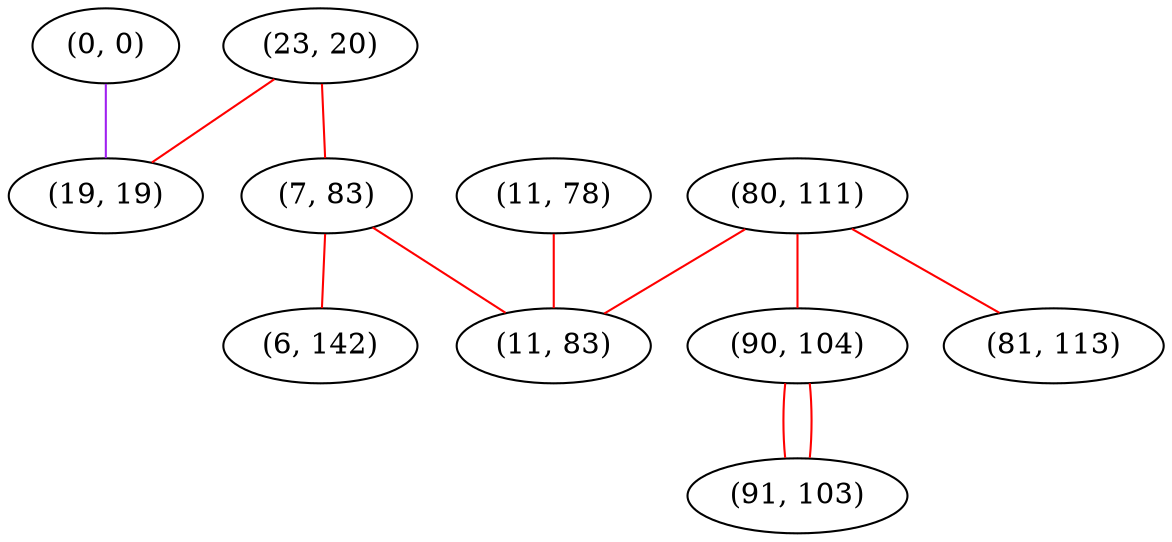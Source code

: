 graph "" {
"(0, 0)";
"(80, 111)";
"(90, 104)";
"(81, 113)";
"(23, 20)";
"(7, 83)";
"(91, 103)";
"(11, 78)";
"(19, 19)";
"(11, 83)";
"(6, 142)";
"(0, 0)" -- "(19, 19)"  [color=purple, key=0, weight=4];
"(80, 111)" -- "(90, 104)"  [color=red, key=0, weight=1];
"(80, 111)" -- "(11, 83)"  [color=red, key=0, weight=1];
"(80, 111)" -- "(81, 113)"  [color=red, key=0, weight=1];
"(90, 104)" -- "(91, 103)"  [color=red, key=0, weight=1];
"(90, 104)" -- "(91, 103)"  [color=red, key=1, weight=1];
"(23, 20)" -- "(7, 83)"  [color=red, key=0, weight=1];
"(23, 20)" -- "(19, 19)"  [color=red, key=0, weight=1];
"(7, 83)" -- "(11, 83)"  [color=red, key=0, weight=1];
"(7, 83)" -- "(6, 142)"  [color=red, key=0, weight=1];
"(11, 78)" -- "(11, 83)"  [color=red, key=0, weight=1];
}
